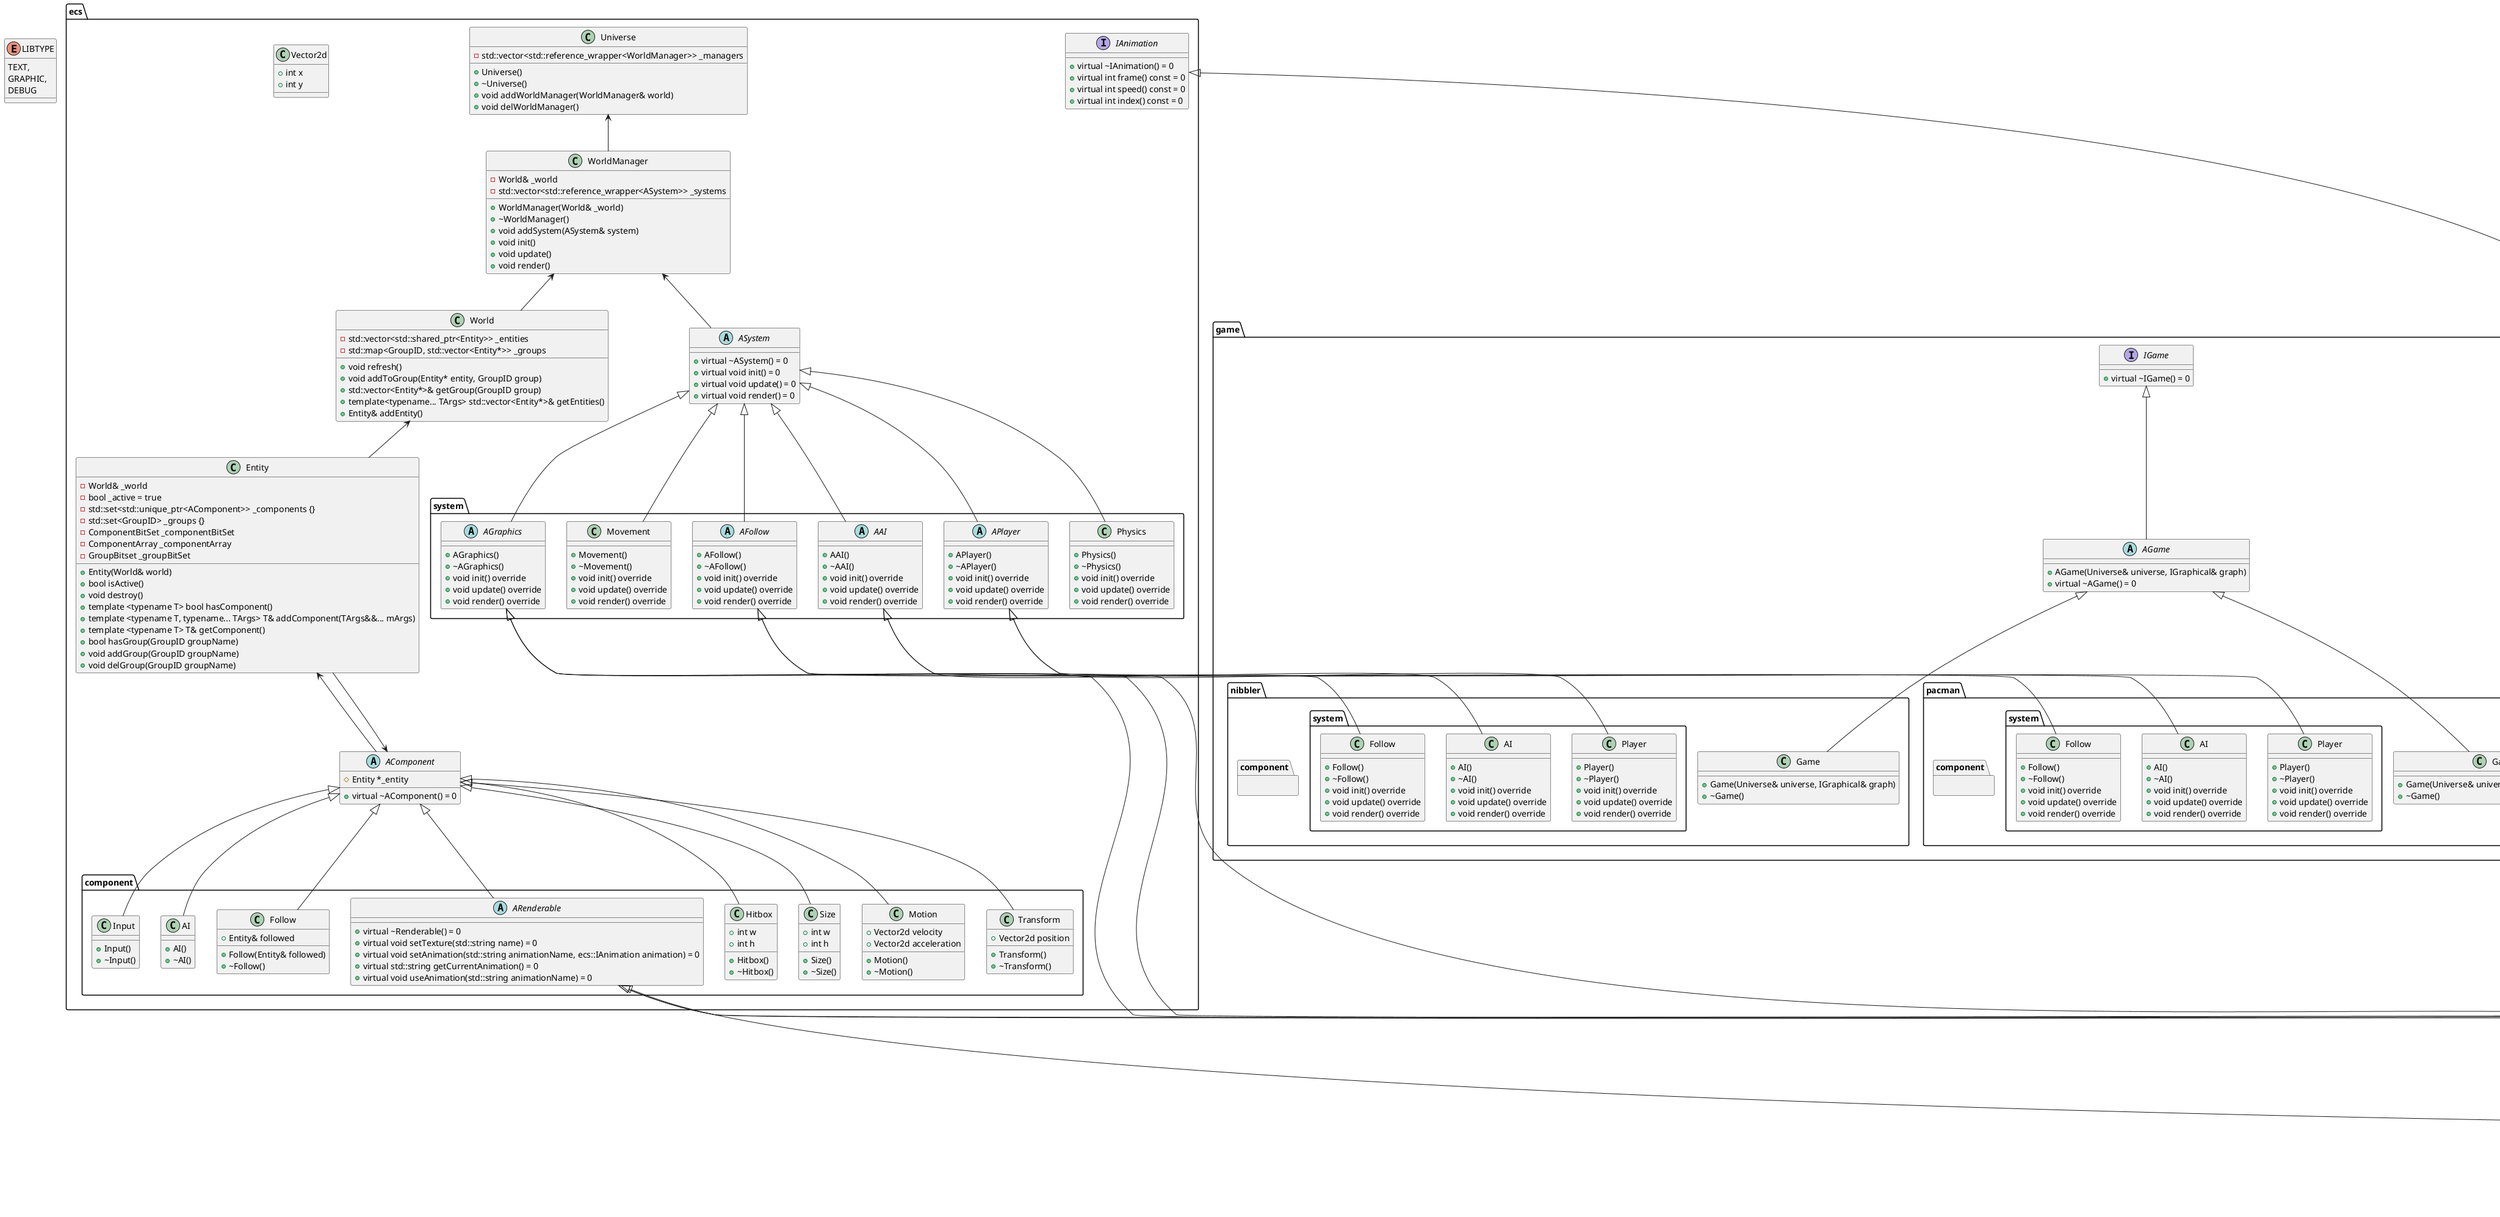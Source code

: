 @startuml

enum LIBTYPE {
    TEXT,
    GRAPHIC,
    DEBUG
}

namespace ecs {
    ' using ComponentID = std::size_t
    ' using GroupID = std::string

    'inline ComponentID getNewComponentTypeID()
    'template <typename T> inline ComponentID getComponentTypeID() noexcept

    'inline GroupID getNewComponentTypeID()
    'inline GroupID getComponentTypeID(GroupID groupName) noexcept

    'constexpr std::size_t maxComponents = 32
    'constexpr std::size_t maxGroups = 64

    'using GroupBitset = std::bitset<maxGroups>
    'using ComponentBitSet = std::bitset<maxComponents>
    'using ComponentArray = std::array<ecs::AComponent*, maxComponents>

    class Universe {
        - std::vector<std::reference_wrapper<WorldManager>> _managers

        + Universe()
        + ~Universe()
        + void addWorldManager(WorldManager& world)
        + void delWorldManager()
    }

    class WorldManager {
        - World& _world
        - std::vector<std::reference_wrapper<ASystem>> _systems

        + WorldManager(World& _world)
        + ~WorldManager()
        + void addSystem(ASystem& system)
        + void init()
        + void update()
        + void render()
    }
    ecs.Universe <-- WorldManager

    class World {
        - std::vector<std::shared_ptr<Entity>> _entities
        - std::map<GroupID, std::vector<Entity*>> _groups

        + void refresh()
        + void addToGroup(Entity* entity, GroupID group)
        + std::vector<Entity*>& getGroup(GroupID group)
        + template<typename... TArgs> std::vector<Entity*>& getEntities()
        + Entity& addEntity()
    }
    ecs.WorldManager <-- World

    class Entity {
        - World& _world
        - bool _active = true
        - std::set<std::unique_ptr<AComponent>> _components {}
        - std::set<GroupID> _groups {}
        - ComponentBitSet _componentBitSet
        - ComponentArray _componentArray
        - GroupBitset _groupBitSet

        + Entity(World& world)
        + bool isActive()
        + void destroy()
        + template <typename T> bool hasComponent()
        + template <typename T, typename... TArgs> T& addComponent(TArgs&&... mArgs)
        + template <typename T> T& getComponent()
        + bool hasGroup(GroupID groupName)
        + void addGroup(GroupID groupName)
        + void delGroup(GroupID groupName)
    }
    ecs.World <-- Entity
    ecs.AComponent <-- Entity

    abstract AComponent {
        # Entity *_entity

        + virtual ~AComponent() = 0
    }
    ecs.Entity <-- AComponent

    interface IAnimation {
        + virtual ~IAnimation() = 0
        + virtual int frame() const = 0
        + virtual int speed() const = 0
        + virtual int index() const = 0
    }

    class Vector2d {
        + int x
        + int y
    }

    namespace component {
        class Transform {
            + Vector2d position

            + Transform()
            + ~Transform()
        }
        ecs.AComponent <|-- Transform

        class Motion {
            + Vector2d velocity
            + Vector2d acceleration

            + Motion()
            + ~Motion()
        }
        ecs.AComponent <|-- Motion

        class Size {
            + int w
            + int h

            + Size()
            + ~Size()
        }
        ecs.AComponent <|-- Size

        class Hitbox {
            + int w
            + int h

            + Hitbox()
            + ~Hitbox()
        }
        ecs.AComponent <|-- Hitbox

        abstract ARenderable {
            + virtual ~Renderable() = 0
            + virtual void setTexture(std::string name) = 0
            + virtual void setAnimation(std::string animationName, ecs::IAnimation animation) = 0
            + virtual std::string getCurrentAnimation() = 0
            + virtual void useAnimation(std::string animationName) = 0 
        }
        ecs.AComponent <|-- ARenderable

        class Follow {
            + Entity& followed

            + Follow(Entity& followed)
            + ~Follow()
        }
        ecs.AComponent <|-- Follow

        class AI {
            + AI()
            + ~AI()
        }
        ecs.AComponent <|-- AI

        class Input {
            + Input()
            + ~Input()
        }
        ecs.AComponent <|-- Input
    }

    abstract ASystem {
        + virtual ~ASystem() = 0
        + virtual void init() = 0
        + virtual void update() = 0
        + virtual void render() = 0
    }
    ecs.WorldManager <-- ASystem

    namespace system {
        ' Checks for collisions (use Transform and Hitbox)
        class Physics {
            + Physics()
            + ~Physics()
            + void init() override
            + void update() override
            + void render() override
        }
        ecs.ASystem <|-- Physics

        ' Allow player to be moved (use Motion and Joystick)
        abstract APlayer {
            + APlayer()
            + ~APlayer()
            + void init() override
            + void update() override
            + void render() override
        }
        ecs.ASystem <|-- APlayer

        ' Moves AI (use Motion and AI)
        abstract AAI {
            + AAI()
            + ~AAI()
            + void init() override
            + void update() override
            + void render() override
        }
        ecs.ASystem <|-- AAI

        ' Allow entity to follow another entity (use Motion and Follow)
        abstract AFollow {
            + AFollow()
            + ~AFollow()
            + void init() override
            + void update() override
            + void render() override
        }
        ecs.ASystem <|-- AFollow

        ' Update velocity and position (use Transform and Motion)
        class Movement {
            + Movement()
            + ~Movement()
            + void init() override
            + void update() override
            + void render() override
        }
        ecs.ASystem <|-- Movement

        ' Draws sprites to the screen (use ARenderable, Size and Transform)
        abstract AGraphics {
            + AGraphics()
            + ~AGraphics()
            + void init() override
            + void update() override
            + void render() override
        }
        ecs.ASystem <|-- AGraphics
    }
}

namespace graphical {
    interface IGraphical {
        + virtual ~IGraphical() = 0
        + virtual LIBTYPE getType() = 0
        + virtual ecs::component::ARenderable createRenderable(std::vector<std::string> paths, bool isAnimated = false) = 0
        + virtual ecs::IAnimation createAnimation(int index, int frame, int speed) = 0
    }

    abstract AGraphical {
        + AGraphical(LIBTYPE type, Universe& universe)
        + ~AGraphical() override
        + LIBTYPE getType() override
        + ecs::component::ARenderable createRenderable(std::vector<std::string> paths, bool isAnimated = false) override = 0
        + ecs::IAnimation createAnimation(int index, int frame, int speed) override = 0
    }
    IGraphical <|-- AGraphical

    class Animation {
        + Animation(int index, int frame, int speed)
        + ~Animation()
        + int frame() const override
        + int speed() const override
        + int index() const override
    }
    ecs.IAnimation <|-- Animation

    namespace sfml {
        class Graphical {
            + Graphical(Universe& universe)
            + ~Graphical()
            + LIBTYPE getType() override
            + ecs::component::ARenderable createRenderable(std::vector<std::string> paths, bool isAnimated = false) override
            + ecs::IAnimation createAnimation(int index, int frame, int speed) override
        }
        graphical.AGraphical <|-- Graphical

        namespace component {
            class Renderable {
                + Sprite(std::string name, bool isAnimated = false)
                + ~Sprite()
                + void setTexture(std::string name) override
                + void setAnimation(std::string animationName, ecs::IAnimation animation) override
                + std::string getCurrentAnimation() override
                + void useAnimation(std::string animationName) override
            }
            ecs.component.ARenderable <|-- Renderable
        }

        namespace system {
            class Graphics {
                + Graphics()
                + ~Graphics()
                + void init() override
                + void update() override
                + void render() override
            }
            ecs.system.AGraphics <|-- Graphics
        }
    }

    namespace sdl {
        class Graphical {
            + Graphical(Universe& universe)
            + ~Graphical()
            + LIBTYPE getType() override
            + ecs::component::ARenderable createRenderable(std::vector<std::string> paths, bool isAnimated = false) override
            + ecs::IAnimation createAnimation(int index, int frame, int speed) override
        }
        graphical.AGraphical <|-- Graphical

        namespace component {
            class Renderable {
                + Sprite(std::string name, bool isAnimated = false)
                + ~Sprite()
                + void setTexture(std::string name) override
                + void setAnimation(std::string animationName, ecs::IAnimation animation) override
                + std::string getCurrentAnimation() override
                + void useAnimation(std::string animationName) override
            }
            ecs.component.ARenderable <|-- Renderable
        }

        namespace system {
            class Graphics {
                + Graphics()
                + ~Graphics()
                + void init() override
                + void update() override
                + void render() override
            }
            ecs.system.AGraphics <|-- Graphics
        }
    }

    namespace ncurses {
        class Graphical {
            + Graphical(Universe& universe)
            + ~Graphical()
            + LIBTYPE getType() override
            + ecs::component::ARenderable createRenderable(std::vector<std::string> paths, bool isAnimated = false) override
            + ecs::IAnimation createAnimation(int index, int frame, int speed) override
        }
        graphical.AGraphical <|-- Graphical

        namespace component {
            class Renderable {
                + Sprite(std::string name, bool isAnimated = false)
                + ~Sprite()
                + void setAnimation(std::string animationName, ecs::IAnimation animation) override
                + std::string getCurrentAnimation() override
                + void useAnimation(std::string animationName) override
            }
            ecs.component.ARenderable <|-- Renderable
        }

        namespace system {
            class Graphics {
                + Graphics()
                + ~Graphics()
                + void init() override
                + void update() override
                + void render() override
            }
            ecs.system.AGraphics <|-- Graphics
        }
    }
}

namespace game {
    interface IGame {
        + virtual ~IGame() = 0
    }

    abstract AGame {
        + AGame(Universe& universe, IGraphical& graph)
        + virtual ~AGame() = 0
    }
    IGame <|-- AGame

    namespace nibbler {
        class Game {
            + Game(Universe& universe, IGraphical& graph)
            + ~Game()
        }
        game.AGame <|-- Game

        namespace component {
            
        }

        namespace system {
            class Player {
                + Player()
                + ~Player()
                + void init() override
                + void update() override
                + void render() override
            }
            ecs.system.APlayer <|-- Player

            class AI {
                + AI()
                + ~AI()
                + void init() override
                + void update() override
                + void render() override
            }
            ecs.system.AAI <|-- AI

            class Follow {
                + Follow()
                + ~Follow()
                + void init() override
                + void update() override
                + void render() override
            }
            ecs.system.AFollow <|-- Follow
        }
    }

    namespace pacman {
        class Game {
            + Game(Universe& universe, IGraphical& graph)
            + ~Game()
        }
        game.AGame <|-- Game

        namespace component {
            
        }
        namespace system {
            class Player {
                + Player()
                + ~Player()
                + void init() override
                + void update() override
                + void render() override
            }
            ecs.system.APlayer <|-- Player

            class AI {
                + AI()
                + ~AI()
                + void init() override
                + void update() override
                + void render() override
            }
            ecs.system.AAI <|-- AI

            class Follow {
                + Follow()
                + ~Follow()
                + void init() override
                + void update() override
                + void render() override
            }
            ecs.system.AFollow <|-- Follow
        }
    }
}

namespace core {
    class Core {
    }
}

namespace event {
    class Event {
        + Event()
        + ~Event()
    }

    class InputEvent {

    }
    event.Event <|-- InputEvent

    class CollisionEvent {

    }
    event.Event <|-- CollisionEvent

    abstract AFunctionHandler {
        - virtual void call(Event* event) = 0
        + void exec(Event* event)
    }

    ' template<class T, class EventType>
    class FunctionHandler {
        ' typedef void (T::*MemberFunction)(EventType*)

        + FunctionHandler(T* instance, MemberFunction memberFunction)
        + void call(Event* event) override
    }
    event.AFunctionHandler <|-- FunctionHandler

    class EventBus {
        + template<class T, class EventType> void subscribe(T * instance, void (T::*memberFunction)(EventType *))
        + template<typename EventType> void publish(EventType* event) 
    }
}

@enduml